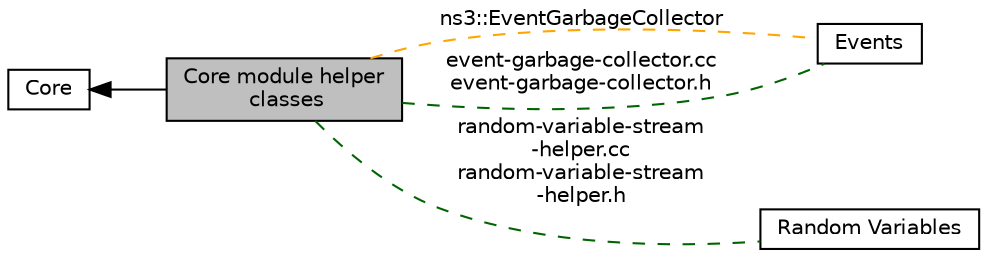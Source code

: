 digraph "Core module helper classes"
{
  edge [fontname="Helvetica",fontsize="10",labelfontname="Helvetica",labelfontsize="10"];
  node [fontname="Helvetica",fontsize="10",shape=box];
  rankdir=LR;
  Node3 [label="Events",height=0.2,width=0.4,color="black", fillcolor="white", style="filled",URL="$group__events.html",tooltip=" "];
  Node4 [label="Random Variables",height=0.2,width=0.4,color="black", fillcolor="white", style="filled",URL="$group__randomvariable.html",tooltip="ns-3 random numbers are provided via instances of ns3::RandomVariableStream."];
  Node1 [label="Core module helper\l classes",height=0.2,width=0.4,color="black", fillcolor="grey75", style="filled", fontcolor="black",tooltip="Helper classes for the Core module."];
  Node2 [label="Core",height=0.2,width=0.4,color="black", fillcolor="white", style="filled",URL="$group__core.html",tooltip="The \"core\" module contains:"];
  Node2->Node1 [shape=plaintext, dir="back", style="solid"];
  Node1->Node3 [shape=plaintext, label="ns3::EventGarbageCollector", color="orange", dir="none", style="dashed"];
  Node1->Node3 [shape=plaintext, label="event-garbage-collector.cc\nevent-garbage-collector.h", color="darkgreen", dir="none", style="dashed"];
  Node1->Node4 [shape=plaintext, label="random-variable-stream\l-helper.cc\nrandom-variable-stream\l-helper.h", color="darkgreen", dir="none", style="dashed"];
}

